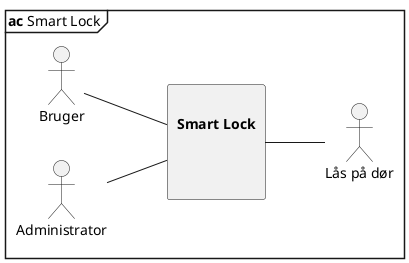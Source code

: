 @startuml AC
left to right direction

mainframe **ac** Smart Lock
actor :Bruger: as user
actor :Administrator: as admin
actor :Lås på dør: as lock

rectangle "\n**Smart Lock**\n\n\n" {
    
}

user -- "\n**Smart Lock**\n\n\n"
"\n**Smart Lock**\n\n\n" -- lock
admin -- "\n**Smart Lock**\n\n\n"


@enduml